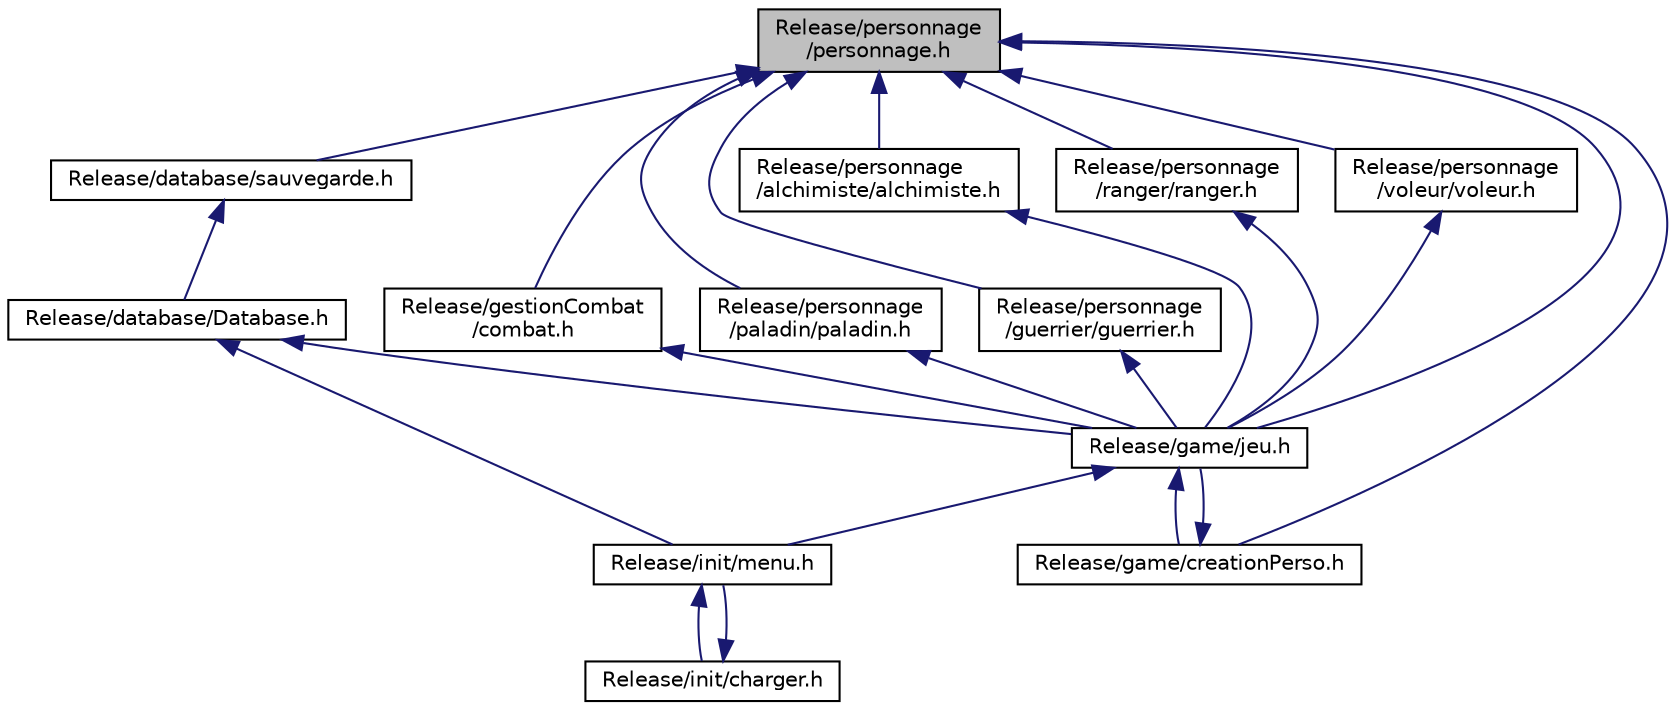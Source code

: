 digraph "Release/personnage/personnage.h"
{
  edge [fontname="Helvetica",fontsize="10",labelfontname="Helvetica",labelfontsize="10"];
  node [fontname="Helvetica",fontsize="10",shape=record];
  Node13 [label="Release/personnage\l/personnage.h",height=0.2,width=0.4,color="black", fillcolor="grey75", style="filled", fontcolor="black"];
  Node13 -> Node14 [dir="back",color="midnightblue",fontsize="10",style="solid",fontname="Helvetica"];
  Node14 [label="Release/database/sauvegarde.h",height=0.2,width=0.4,color="black", fillcolor="white", style="filled",URL="$sauvegarde_8h.html",tooltip="classe qui reprend toutes les informations necessaire afin de les stocked en abse de donnee ..."];
  Node14 -> Node15 [dir="back",color="midnightblue",fontsize="10",style="solid",fontname="Helvetica"];
  Node15 [label="Release/database/Database.h",height=0.2,width=0.4,color="black", fillcolor="white", style="filled",URL="$_database_8h.html",tooltip="creation ecriture modification d&#39;une bdd fichier database.db   qui permet la sauvegarde d&#39;une partie ..."];
  Node15 -> Node16 [dir="back",color="midnightblue",fontsize="10",style="solid",fontname="Helvetica"];
  Node16 [label="Release/game/jeu.h",height=0.2,width=0.4,color="black", fillcolor="white", style="filled",URL="$jeu_8h.html",tooltip="permet de jouer apres la creation de personnage "];
  Node16 -> Node17 [dir="back",color="midnightblue",fontsize="10",style="solid",fontname="Helvetica"];
  Node17 [label="Release/game/creationPerso.h",height=0.2,width=0.4,color="black", fillcolor="white", style="filled",URL="$creation_perso_8h.html",tooltip="permet au joueur de cree un personnage "];
  Node17 -> Node16 [dir="back",color="midnightblue",fontsize="10",style="solid",fontname="Helvetica"];
  Node16 -> Node18 [dir="back",color="midnightblue",fontsize="10",style="solid",fontname="Helvetica"];
  Node18 [label="Release/init/menu.h",height=0.2,width=0.4,color="black", fillcolor="white", style="filled",URL="$menu_8h.html",tooltip="creer une fenetre permettant d&#39;afficher les boutons du menu "];
  Node18 -> Node19 [dir="back",color="midnightblue",fontsize="10",style="solid",fontname="Helvetica"];
  Node19 [label="Release/init/charger.h",height=0.2,width=0.4,color="black", fillcolor="white", style="filled",URL="$charger_8h.html",tooltip="permet d&#39;afficher les sauvegardes et cliquer sur une "];
  Node19 -> Node18 [dir="back",color="midnightblue",fontsize="10",style="solid",fontname="Helvetica"];
  Node15 -> Node18 [dir="back",color="midnightblue",fontsize="10",style="solid",fontname="Helvetica"];
  Node13 -> Node17 [dir="back",color="midnightblue",fontsize="10",style="solid",fontname="Helvetica"];
  Node13 -> Node16 [dir="back",color="midnightblue",fontsize="10",style="solid",fontname="Helvetica"];
  Node13 -> Node20 [dir="back",color="midnightblue",fontsize="10",style="solid",fontname="Helvetica"];
  Node20 [label="Release/gestionCombat\l/combat.h",height=0.2,width=0.4,color="black", fillcolor="white", style="filled",URL="$combat_8h.html",tooltip="permet de gerrer le combat "];
  Node20 -> Node16 [dir="back",color="midnightblue",fontsize="10",style="solid",fontname="Helvetica"];
  Node13 -> Node21 [dir="back",color="midnightblue",fontsize="10",style="solid",fontname="Helvetica"];
  Node21 [label="Release/personnage\l/paladin/paladin.h",height=0.2,width=0.4,color="black", fillcolor="white", style="filled",URL="$paladin_8h.html",tooltip="attaque et calcul de soin du metier paladin "];
  Node21 -> Node16 [dir="back",color="midnightblue",fontsize="10",style="solid",fontname="Helvetica"];
  Node13 -> Node22 [dir="back",color="midnightblue",fontsize="10",style="solid",fontname="Helvetica"];
  Node22 [label="Release/personnage\l/guerrier/guerrier.h",height=0.2,width=0.4,color="black", fillcolor="white", style="filled",URL="$guerrier_8h.html",tooltip="attaque et calcul de soin du metier guerrier "];
  Node22 -> Node16 [dir="back",color="midnightblue",fontsize="10",style="solid",fontname="Helvetica"];
  Node13 -> Node23 [dir="back",color="midnightblue",fontsize="10",style="solid",fontname="Helvetica"];
  Node23 [label="Release/personnage\l/alchimiste/alchimiste.h",height=0.2,width=0.4,color="black", fillcolor="white", style="filled",URL="$alchimiste_8h.html",tooltip="attaque et calcul de soin du metier Alchimiste "];
  Node23 -> Node16 [dir="back",color="midnightblue",fontsize="10",style="solid",fontname="Helvetica"];
  Node13 -> Node24 [dir="back",color="midnightblue",fontsize="10",style="solid",fontname="Helvetica"];
  Node24 [label="Release/personnage\l/ranger/ranger.h",height=0.2,width=0.4,color="black", fillcolor="white", style="filled",URL="$ranger_8h.html",tooltip="attaque et calcul de soin du metier ranger "];
  Node24 -> Node16 [dir="back",color="midnightblue",fontsize="10",style="solid",fontname="Helvetica"];
  Node13 -> Node25 [dir="back",color="midnightblue",fontsize="10",style="solid",fontname="Helvetica"];
  Node25 [label="Release/personnage\l/voleur/voleur.h",height=0.2,width=0.4,color="black", fillcolor="white", style="filled",URL="$voleur_8h.html",tooltip="attaque et calcul de soin du metier voleur "];
  Node25 -> Node16 [dir="back",color="midnightblue",fontsize="10",style="solid",fontname="Helvetica"];
}

